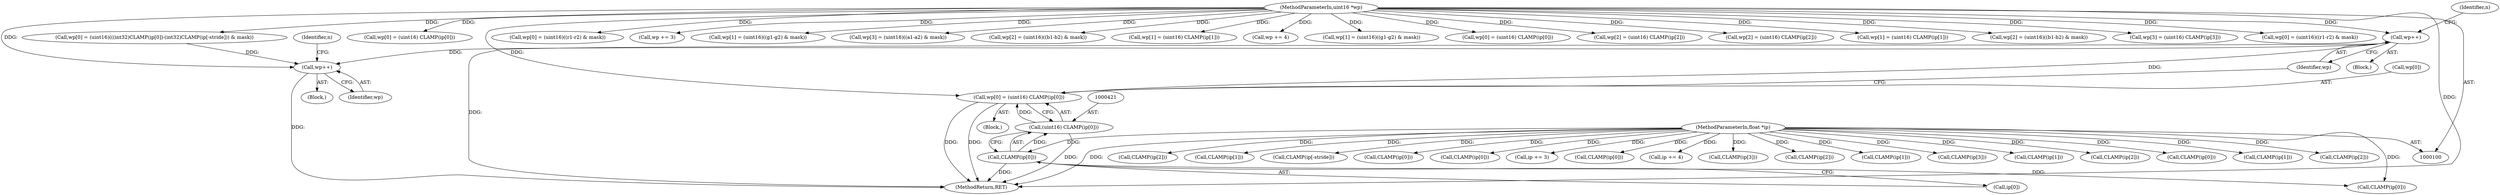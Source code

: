 digraph "0_libtiff_83a4b92815ea04969d494416eaae3d4c6b338e4a#diff-c8b4b355f9b5c06d585b23138e1c185f_1@pointer" {
"1000426" [label="(Call,wp++)"];
"1000416" [label="(Call,wp[0] = (uint16) CLAMP(ip[0]))"];
"1000420" [label="(Call,(uint16) CLAMP(ip[0]))"];
"1000422" [label="(Call,CLAMP(ip[0]))"];
"1000101" [label="(MethodParameterIn,float *ip)"];
"1000104" [label="(MethodParameterIn,uint16 *wp)"];
"1000460" [label="(Call,wp++)"];
"1000136" [label="(Call,wp[0] = (uint16) CLAMP(ip[0]))"];
"1000422" [label="(Call,CLAMP(ip[0]))"];
"1000213" [label="(Call,CLAMP(ip[1]))"];
"1000104" [label="(MethodParameterIn,uint16 *wp)"];
"1000101" [label="(MethodParameterIn,float *ip)"];
"1000438" [label="(Call,wp[0] = (uint16)(((int32)CLAMP(ip[0])-(int32)CLAMP(ip[-stride])) & mask))"];
"1000420" [label="(Call,(uint16) CLAMP(ip[0]))"];
"1000332" [label="(Call,wp[0] = (uint16)((r1-r2) & mask))"];
"1000417" [label="(Call,wp[0])"];
"1000181" [label="(Call,wp += 3)"];
"1000463" [label="(Identifier,n)"];
"1000414" [label="(Block,)"];
"1000427" [label="(Identifier,wp)"];
"1000354" [label="(Call,wp[1] = (uint16)((g1-g2) & mask))"];
"1000235" [label="(Call,CLAMP(ip[2]))"];
"1000191" [label="(Call,CLAMP(ip[0]))"];
"1000426" [label="(Call,wp++)"];
"1000154" [label="(Call,CLAMP(ip[1]))"];
"1000398" [label="(Call,wp[3] = (uint16)((a1-a2) & mask))"];
"1000291" [label="(Call,CLAMP(ip[2]))"];
"1000239" [label="(Call,wp[2] = (uint16)((b1-b2) & mask))"];
"1000435" [label="(Block,)"];
"1000166" [label="(Call,CLAMP(ip[2]))"];
"1000148" [label="(Call,wp[1] = (uint16) CLAMP(ip[1]))"];
"1000350" [label="(Call,CLAMP(ip[1]))"];
"1000318" [label="(Call,wp += 4)"];
"1000454" [label="(Call,CLAMP(ip[-stride]))"];
"1000423" [label="(Call,ip[0])"];
"1000217" [label="(Call,wp[1] = (uint16)((g1-g2) & mask))"];
"1000261" [label="(Call,wp[0] = (uint16) CLAMP(ip[0]))"];
"1000285" [label="(Call,wp[2] = (uint16) CLAMP(ip[2]))"];
"1000416" [label="(Call,wp[0] = (uint16) CLAMP(ip[0]))"];
"1000142" [label="(Call,CLAMP(ip[0]))"];
"1000460" [label="(Call,wp++)"];
"1000160" [label="(Call,wp[2] = (uint16) CLAMP(ip[2]))"];
"1000273" [label="(Call,wp[1] = (uint16) CLAMP(ip[1]))"];
"1000376" [label="(Call,wp[2] = (uint16)((b1-b2) & mask))"];
"1000429" [label="(Identifier,n)"];
"1000297" [label="(Call,wp[3] = (uint16) CLAMP(ip[3]))"];
"1000267" [label="(Call,CLAMP(ip[0]))"];
"1000184" [label="(Call,ip += 3)"];
"1000195" [label="(Call,wp[0] = (uint16)((r1-r2) & mask))"];
"1000328" [label="(Call,CLAMP(ip[0]))"];
"1000413" [label="(Block,)"];
"1000321" [label="(Call,ip += 4)"];
"1000394" [label="(Call,CLAMP(ip[3]))"];
"1000465" [label="(MethodReturn,RET)"];
"1000372" [label="(Call,CLAMP(ip[2]))"];
"1000448" [label="(Call,CLAMP(ip[0]))"];
"1000279" [label="(Call,CLAMP(ip[1]))"];
"1000303" [label="(Call,CLAMP(ip[3]))"];
"1000461" [label="(Identifier,wp)"];
"1000426" -> "1000413"  [label="AST: "];
"1000426" -> "1000427"  [label="CFG: "];
"1000427" -> "1000426"  [label="AST: "];
"1000429" -> "1000426"  [label="CFG: "];
"1000426" -> "1000465"  [label="DDG: "];
"1000416" -> "1000426"  [label="DDG: "];
"1000104" -> "1000426"  [label="DDG: "];
"1000426" -> "1000460"  [label="DDG: "];
"1000416" -> "1000414"  [label="AST: "];
"1000416" -> "1000420"  [label="CFG: "];
"1000417" -> "1000416"  [label="AST: "];
"1000420" -> "1000416"  [label="AST: "];
"1000427" -> "1000416"  [label="CFG: "];
"1000416" -> "1000465"  [label="DDG: "];
"1000416" -> "1000465"  [label="DDG: "];
"1000420" -> "1000416"  [label="DDG: "];
"1000104" -> "1000416"  [label="DDG: "];
"1000420" -> "1000422"  [label="CFG: "];
"1000421" -> "1000420"  [label="AST: "];
"1000422" -> "1000420"  [label="AST: "];
"1000420" -> "1000465"  [label="DDG: "];
"1000422" -> "1000420"  [label="DDG: "];
"1000422" -> "1000423"  [label="CFG: "];
"1000423" -> "1000422"  [label="AST: "];
"1000422" -> "1000465"  [label="DDG: "];
"1000101" -> "1000422"  [label="DDG: "];
"1000422" -> "1000448"  [label="DDG: "];
"1000101" -> "1000100"  [label="AST: "];
"1000101" -> "1000465"  [label="DDG: "];
"1000101" -> "1000142"  [label="DDG: "];
"1000101" -> "1000154"  [label="DDG: "];
"1000101" -> "1000166"  [label="DDG: "];
"1000101" -> "1000184"  [label="DDG: "];
"1000101" -> "1000191"  [label="DDG: "];
"1000101" -> "1000213"  [label="DDG: "];
"1000101" -> "1000235"  [label="DDG: "];
"1000101" -> "1000267"  [label="DDG: "];
"1000101" -> "1000279"  [label="DDG: "];
"1000101" -> "1000291"  [label="DDG: "];
"1000101" -> "1000303"  [label="DDG: "];
"1000101" -> "1000321"  [label="DDG: "];
"1000101" -> "1000328"  [label="DDG: "];
"1000101" -> "1000350"  [label="DDG: "];
"1000101" -> "1000372"  [label="DDG: "];
"1000101" -> "1000394"  [label="DDG: "];
"1000101" -> "1000448"  [label="DDG: "];
"1000101" -> "1000454"  [label="DDG: "];
"1000104" -> "1000100"  [label="AST: "];
"1000104" -> "1000465"  [label="DDG: "];
"1000104" -> "1000136"  [label="DDG: "];
"1000104" -> "1000148"  [label="DDG: "];
"1000104" -> "1000160"  [label="DDG: "];
"1000104" -> "1000181"  [label="DDG: "];
"1000104" -> "1000195"  [label="DDG: "];
"1000104" -> "1000217"  [label="DDG: "];
"1000104" -> "1000239"  [label="DDG: "];
"1000104" -> "1000261"  [label="DDG: "];
"1000104" -> "1000273"  [label="DDG: "];
"1000104" -> "1000285"  [label="DDG: "];
"1000104" -> "1000297"  [label="DDG: "];
"1000104" -> "1000318"  [label="DDG: "];
"1000104" -> "1000332"  [label="DDG: "];
"1000104" -> "1000354"  [label="DDG: "];
"1000104" -> "1000376"  [label="DDG: "];
"1000104" -> "1000398"  [label="DDG: "];
"1000104" -> "1000438"  [label="DDG: "];
"1000104" -> "1000460"  [label="DDG: "];
"1000460" -> "1000435"  [label="AST: "];
"1000460" -> "1000461"  [label="CFG: "];
"1000461" -> "1000460"  [label="AST: "];
"1000463" -> "1000460"  [label="CFG: "];
"1000460" -> "1000465"  [label="DDG: "];
"1000438" -> "1000460"  [label="DDG: "];
}
